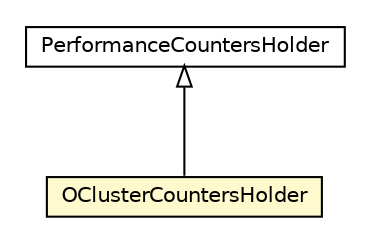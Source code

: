 #!/usr/local/bin/dot
#
# Class diagram 
# Generated by UMLGraph version R5_6-24-gf6e263 (http://www.umlgraph.org/)
#

digraph G {
	edge [fontname="Helvetica",fontsize=10,labelfontname="Helvetica",labelfontsize=10];
	node [fontname="Helvetica",fontsize=10,shape=plaintext];
	nodesep=0.25;
	ranksep=0.5;
	// com.orientechnologies.orient.core.storage.impl.local.statistic.OSessionStoragePerformanceStatistic.PerformanceCountersHolder
	c905488 [label=<<table title="com.orientechnologies.orient.core.storage.impl.local.statistic.OSessionStoragePerformanceStatistic.PerformanceCountersHolder" border="0" cellborder="1" cellspacing="0" cellpadding="2" port="p" href="./OSessionStoragePerformanceStatistic.PerformanceCountersHolder.html">
		<tr><td><table border="0" cellspacing="0" cellpadding="1">
<tr><td align="center" balign="center"> PerformanceCountersHolder </td></tr>
		</table></td></tr>
		</table>>, URL="./OSessionStoragePerformanceStatistic.PerformanceCountersHolder.html", fontname="Helvetica", fontcolor="black", fontsize=10.0];
	// com.orientechnologies.orient.core.storage.impl.local.statistic.OClusterCountersHolder
	c905492 [label=<<table title="com.orientechnologies.orient.core.storage.impl.local.statistic.OClusterCountersHolder" border="0" cellborder="1" cellspacing="0" cellpadding="2" port="p" bgcolor="lemonChiffon" href="./OClusterCountersHolder.html">
		<tr><td><table border="0" cellspacing="0" cellpadding="1">
<tr><td align="center" balign="center"> OClusterCountersHolder </td></tr>
		</table></td></tr>
		</table>>, URL="./OClusterCountersHolder.html", fontname="Helvetica", fontcolor="black", fontsize=10.0];
	//com.orientechnologies.orient.core.storage.impl.local.statistic.OClusterCountersHolder extends com.orientechnologies.orient.core.storage.impl.local.statistic.OSessionStoragePerformanceStatistic.PerformanceCountersHolder
	c905488:p -> c905492:p [dir=back,arrowtail=empty];
}


